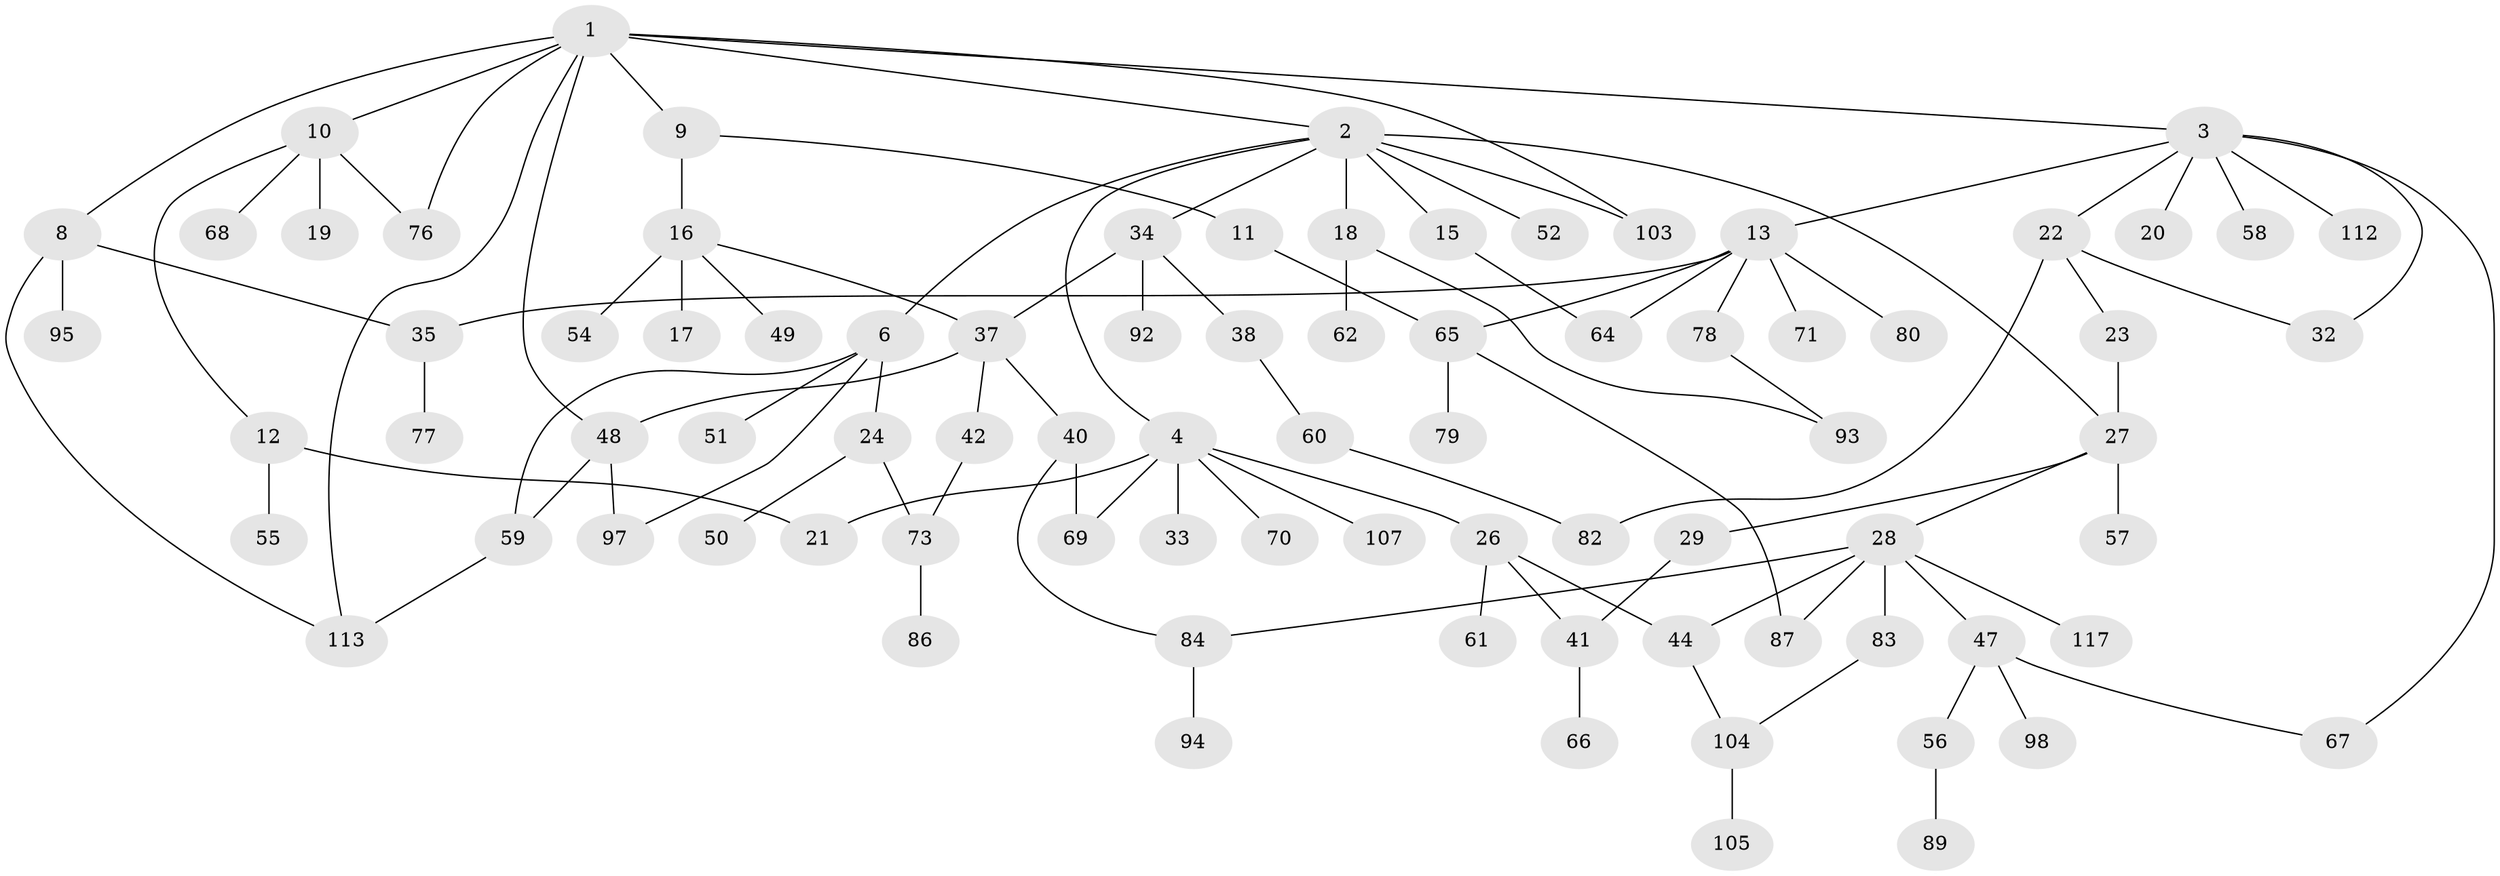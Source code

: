 // original degree distribution, {10: 0.008547008547008548, 6: 0.03418803418803419, 5: 0.05128205128205128, 4: 0.09401709401709402, 3: 0.1794871794871795, 2: 0.3333333333333333, 1: 0.29914529914529914}
// Generated by graph-tools (version 1.1) at 2025/10/02/27/25 16:10:52]
// undirected, 83 vertices, 106 edges
graph export_dot {
graph [start="1"]
  node [color=gray90,style=filled];
  1 [super="+45"];
  2 [super="+5"];
  3 [super="+7"];
  4 [super="+102"];
  6 [super="+30"];
  8 [super="+25"];
  9 [super="+14"];
  10 [super="+81"];
  11;
  12 [super="+43"];
  13 [super="+108"];
  15 [super="+36"];
  16 [super="+53"];
  17;
  18 [super="+114"];
  19;
  20 [super="+63"];
  21;
  22;
  23;
  24;
  26 [super="+96"];
  27 [super="+85"];
  28 [super="+31"];
  29;
  32 [super="+90"];
  33;
  34 [super="+91"];
  35 [super="+101"];
  37 [super="+39"];
  38 [super="+116"];
  40;
  41;
  42 [super="+46"];
  44 [super="+74"];
  47;
  48 [super="+100"];
  49;
  50;
  51;
  52;
  54;
  55;
  56;
  57;
  58;
  59 [super="+106"];
  60;
  61;
  62;
  64;
  65 [super="+72"];
  66;
  67 [super="+115"];
  68;
  69;
  70;
  71 [super="+88"];
  73 [super="+75"];
  76 [super="+111"];
  77;
  78;
  79 [super="+99"];
  80;
  82;
  83;
  84;
  86;
  87;
  89;
  92;
  93;
  94;
  95;
  97;
  98;
  103 [super="+110"];
  104 [super="+109"];
  105;
  107;
  112;
  113;
  117;
  1 -- 2;
  1 -- 3;
  1 -- 8;
  1 -- 9 [weight=2];
  1 -- 10;
  1 -- 48;
  1 -- 76;
  1 -- 103;
  1 -- 113;
  2 -- 4;
  2 -- 6;
  2 -- 15;
  2 -- 18;
  2 -- 34;
  2 -- 52;
  2 -- 27;
  2 -- 103;
  3 -- 58;
  3 -- 67;
  3 -- 112;
  3 -- 32;
  3 -- 20;
  3 -- 22;
  3 -- 13;
  4 -- 26;
  4 -- 33;
  4 -- 70;
  4 -- 107;
  4 -- 21;
  4 -- 69;
  6 -- 24;
  6 -- 97;
  6 -- 51;
  6 -- 59;
  8 -- 113;
  8 -- 35;
  8 -- 95;
  9 -- 11;
  9 -- 16;
  10 -- 12;
  10 -- 19;
  10 -- 68;
  10 -- 76;
  11 -- 65;
  12 -- 21 [weight=2];
  12 -- 55;
  13 -- 71;
  13 -- 78;
  13 -- 80;
  13 -- 64;
  13 -- 65;
  13 -- 35;
  15 -- 64;
  16 -- 17;
  16 -- 49;
  16 -- 54;
  16 -- 37;
  18 -- 62;
  18 -- 93;
  22 -- 23;
  22 -- 82;
  22 -- 32;
  23 -- 27;
  24 -- 50;
  24 -- 73;
  26 -- 61;
  26 -- 41;
  26 -- 44;
  27 -- 28;
  27 -- 29;
  27 -- 57;
  28 -- 44;
  28 -- 87;
  28 -- 83;
  28 -- 84;
  28 -- 117;
  28 -- 47;
  29 -- 41;
  34 -- 37;
  34 -- 38;
  34 -- 92;
  35 -- 77;
  37 -- 40;
  37 -- 48;
  37 -- 42;
  38 -- 60;
  40 -- 69;
  40 -- 84;
  41 -- 66;
  42 -- 73;
  44 -- 104;
  47 -- 56;
  47 -- 98;
  47 -- 67;
  48 -- 59;
  48 -- 97;
  56 -- 89;
  59 -- 113;
  60 -- 82;
  65 -- 79;
  65 -- 87;
  73 -- 86;
  78 -- 93;
  83 -- 104;
  84 -- 94;
  104 -- 105;
}

